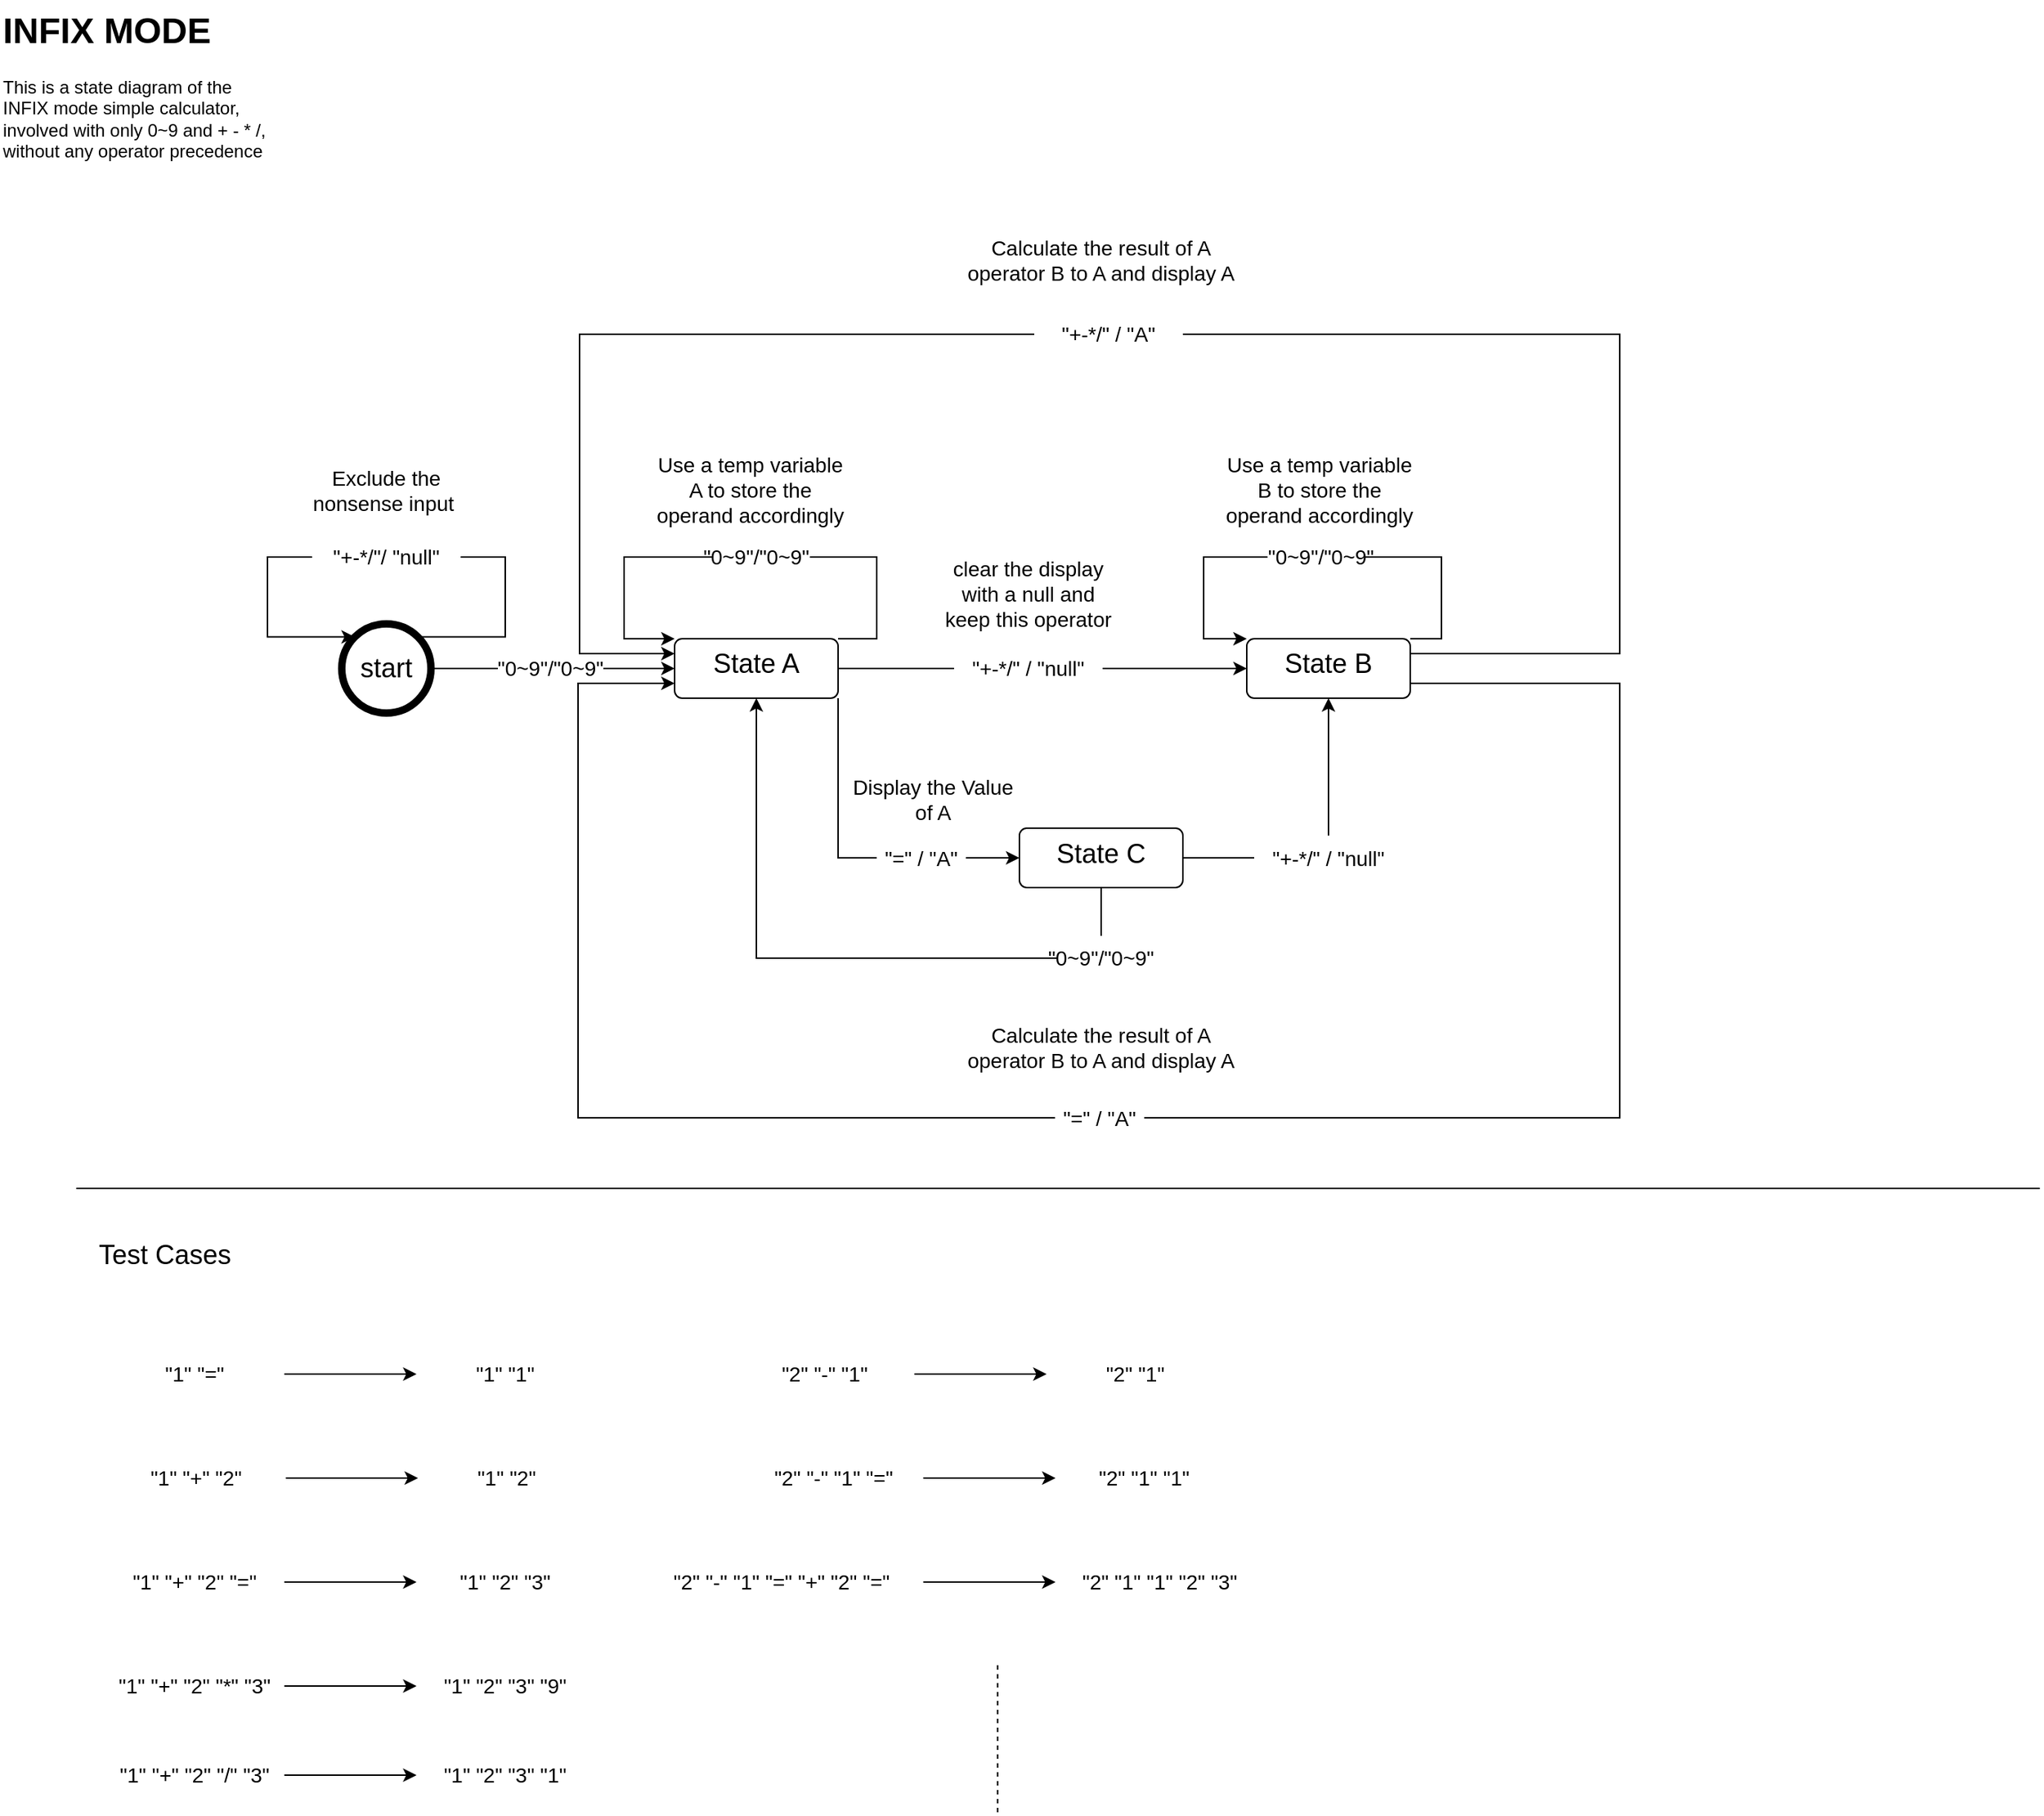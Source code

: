<mxfile version="24.5.3" type="device" pages="2">
  <diagram id="LWXNjTrRbb4N-RTWdLq1" name="INFIX">
    <mxGraphModel dx="1301" dy="771" grid="1" gridSize="10" guides="1" tooltips="1" connect="1" arrows="1" fold="1" page="1" pageScale="1" pageWidth="827" pageHeight="1169" math="0" shadow="0">
      <root>
        <mxCell id="0" />
        <mxCell id="1" parent="0" />
        <mxCell id="o6rgsAHQ6M-vYuz5BRVc-1" value="&lt;h1 style=&quot;margin-top: 0px;&quot;&gt;INFIX MODE&lt;/h1&gt;&lt;p&gt;This is a state diagram of the INFIX mode simple calculator, involved with only 0~9 and + - * /, without any operator precedence&lt;/p&gt;" style="text;html=1;whiteSpace=wrap;overflow=hidden;rounded=0;" vertex="1" parent="1">
          <mxGeometry x="30" y="30" width="180" height="120" as="geometry" />
        </mxCell>
        <mxCell id="o6rgsAHQ6M-vYuz5BRVc-2" value="&lt;font style=&quot;font-size: 18px;&quot;&gt;start&lt;/font&gt;" style="shape=ellipse;html=1;dashed=0;whiteSpace=wrap;aspect=fixed;strokeWidth=5;perimeter=ellipsePerimeter;" vertex="1" parent="1">
          <mxGeometry x="260" y="450" width="60" height="60" as="geometry" />
        </mxCell>
        <mxCell id="o6rgsAHQ6M-vYuz5BRVc-4" value="&lt;font style=&quot;font-size: 18px;&quot;&gt;State A&lt;/font&gt;" style="html=1;align=center;verticalAlign=top;rounded=1;absoluteArcSize=1;arcSize=10;dashed=0;whiteSpace=wrap;" vertex="1" parent="1">
          <mxGeometry x="484" y="460" width="110" height="40" as="geometry" />
        </mxCell>
        <mxCell id="o6rgsAHQ6M-vYuz5BRVc-8" value="&lt;font style=&quot;font-size: 14px;&quot;&gt;&quot;+-*/&quot;/ &quot;null&quot;&lt;/font&gt;" style="text;html=1;align=center;verticalAlign=middle;whiteSpace=wrap;rounded=0;" vertex="1" parent="1">
          <mxGeometry x="240" y="390" width="100" height="30" as="geometry" />
        </mxCell>
        <mxCell id="o6rgsAHQ6M-vYuz5BRVc-9" value="" style="endArrow=none;html=1;rounded=0;exitX=1;exitY=0;exitDx=0;exitDy=0;entryX=1;entryY=0.5;entryDx=0;entryDy=0;edgeStyle=elbowEdgeStyle;" edge="1" parent="1" source="o6rgsAHQ6M-vYuz5BRVc-2" target="o6rgsAHQ6M-vYuz5BRVc-8">
          <mxGeometry width="50" height="50" relative="1" as="geometry">
            <mxPoint x="340" y="550" as="sourcePoint" />
            <mxPoint x="390" y="500" as="targetPoint" />
            <Array as="points">
              <mxPoint x="370" y="430" />
            </Array>
          </mxGeometry>
        </mxCell>
        <mxCell id="o6rgsAHQ6M-vYuz5BRVc-11" value="" style="endArrow=classic;html=1;rounded=0;exitX=0;exitY=0.5;exitDx=0;exitDy=0;entryX=0;entryY=0;entryDx=0;entryDy=0;edgeStyle=elbowEdgeStyle;" edge="1" parent="1" source="o6rgsAHQ6M-vYuz5BRVc-8" target="o6rgsAHQ6M-vYuz5BRVc-2">
          <mxGeometry width="50" height="50" relative="1" as="geometry">
            <mxPoint x="330" y="570" as="sourcePoint" />
            <mxPoint x="380" y="520" as="targetPoint" />
            <Array as="points">
              <mxPoint x="210" y="440" />
            </Array>
          </mxGeometry>
        </mxCell>
        <mxCell id="o6rgsAHQ6M-vYuz5BRVc-12" value="" style="endArrow=classic;html=1;rounded=0;exitX=1;exitY=0.5;exitDx=0;exitDy=0;entryX=0;entryY=0.5;entryDx=0;entryDy=0;" edge="1" parent="1" source="o6rgsAHQ6M-vYuz5BRVc-2" target="o6rgsAHQ6M-vYuz5BRVc-4">
          <mxGeometry width="50" height="50" relative="1" as="geometry">
            <mxPoint x="400" y="530" as="sourcePoint" />
            <mxPoint x="450" y="480" as="targetPoint" />
          </mxGeometry>
        </mxCell>
        <mxCell id="o6rgsAHQ6M-vYuz5BRVc-13" value="&lt;font style=&quot;font-size: 14px;&quot;&gt;&quot;0~9&quot;/&quot;0~9&quot;&lt;/font&gt;" style="edgeLabel;html=1;align=center;verticalAlign=middle;resizable=0;points=[];" vertex="1" connectable="0" parent="o6rgsAHQ6M-vYuz5BRVc-12">
          <mxGeometry x="-0.229" y="1" relative="1" as="geometry">
            <mxPoint x="17" y="1" as="offset" />
          </mxGeometry>
        </mxCell>
        <mxCell id="o6rgsAHQ6M-vYuz5BRVc-15" value="&lt;font style=&quot;font-size: 14px;&quot;&gt;&quot;+-*/&quot; / &quot;A&quot;&lt;/font&gt;" style="text;html=1;align=center;verticalAlign=middle;whiteSpace=wrap;rounded=0;" vertex="1" parent="1">
          <mxGeometry x="726" y="240" width="100" height="30" as="geometry" />
        </mxCell>
        <mxCell id="o6rgsAHQ6M-vYuz5BRVc-20" style="edgeStyle=orthogonalEdgeStyle;rounded=0;orthogonalLoop=1;jettySize=auto;html=1;exitX=0.5;exitY=1;exitDx=0;exitDy=0;" edge="1" parent="1" source="o6rgsAHQ6M-vYuz5BRVc-15" target="o6rgsAHQ6M-vYuz5BRVc-15">
          <mxGeometry relative="1" as="geometry" />
        </mxCell>
        <mxCell id="o6rgsAHQ6M-vYuz5BRVc-24" value="" style="endArrow=none;html=1;rounded=0;exitX=1;exitY=0;exitDx=0;exitDy=0;entryX=1;entryY=0.5;entryDx=0;entryDy=0;edgeStyle=elbowEdgeStyle;" edge="1" parent="1" source="o6rgsAHQ6M-vYuz5BRVc-4" target="o6rgsAHQ6M-vYuz5BRVc-25">
          <mxGeometry width="50" height="50" relative="1" as="geometry">
            <mxPoint x="620" y="460" as="sourcePoint" />
            <mxPoint x="630" y="360" as="targetPoint" />
            <Array as="points">
              <mxPoint x="620" y="400" />
            </Array>
          </mxGeometry>
        </mxCell>
        <mxCell id="o6rgsAHQ6M-vYuz5BRVc-25" value="&lt;span style=&quot;font-size: 14px; text-wrap: nowrap; background-color: rgb(255, 255, 255);&quot;&gt;&quot;0~9&quot;/&quot;0~9&quot;&lt;/span&gt;" style="text;html=1;align=center;verticalAlign=middle;whiteSpace=wrap;rounded=0;" vertex="1" parent="1">
          <mxGeometry x="509" y="390" width="60" height="30" as="geometry" />
        </mxCell>
        <mxCell id="o6rgsAHQ6M-vYuz5BRVc-26" value="" style="endArrow=classic;html=1;rounded=0;exitX=0;exitY=0.5;exitDx=0;exitDy=0;entryX=0;entryY=0;entryDx=0;entryDy=0;edgeStyle=elbowEdgeStyle;" edge="1" parent="1" source="o6rgsAHQ6M-vYuz5BRVc-25" target="o6rgsAHQ6M-vYuz5BRVc-4">
          <mxGeometry width="50" height="50" relative="1" as="geometry">
            <mxPoint x="450" y="450" as="sourcePoint" />
            <mxPoint x="500" y="400" as="targetPoint" />
            <Array as="points">
              <mxPoint x="450" y="410" />
            </Array>
          </mxGeometry>
        </mxCell>
        <mxCell id="o6rgsAHQ6M-vYuz5BRVc-29" value="&lt;font style=&quot;font-size: 14px;&quot;&gt;Exclude the nonsense input&amp;nbsp;&lt;/font&gt;" style="text;html=1;align=center;verticalAlign=middle;whiteSpace=wrap;rounded=0;" vertex="1" parent="1">
          <mxGeometry x="225" y="340" width="130" height="40" as="geometry" />
        </mxCell>
        <mxCell id="o6rgsAHQ6M-vYuz5BRVc-30" value="&lt;font style=&quot;font-size: 14px;&quot;&gt;Use a temp variable A to store the operand accordingly&lt;/font&gt;" style="text;html=1;align=center;verticalAlign=middle;whiteSpace=wrap;rounded=0;" vertex="1" parent="1">
          <mxGeometry x="470" y="340" width="130" height="40" as="geometry" />
        </mxCell>
        <mxCell id="o6rgsAHQ6M-vYuz5BRVc-38" value="" style="endArrow=none;html=1;rounded=0;exitX=1;exitY=0.5;exitDx=0;exitDy=0;entryX=0;entryY=0.5;entryDx=0;entryDy=0;" edge="1" parent="1" source="o6rgsAHQ6M-vYuz5BRVc-4" target="o6rgsAHQ6M-vYuz5BRVc-72">
          <mxGeometry width="50" height="50" relative="1" as="geometry">
            <mxPoint x="640" y="490" as="sourcePoint" />
            <mxPoint x="682" y="480" as="targetPoint" />
          </mxGeometry>
        </mxCell>
        <mxCell id="o6rgsAHQ6M-vYuz5BRVc-39" value="" style="endArrow=classic;html=1;rounded=0;entryX=0;entryY=0.5;entryDx=0;entryDy=0;exitX=1;exitY=0.5;exitDx=0;exitDy=0;" edge="1" parent="1" source="o6rgsAHQ6M-vYuz5BRVc-72" target="o6rgsAHQ6M-vYuz5BRVc-71">
          <mxGeometry width="50" height="50" relative="1" as="geometry">
            <mxPoint x="810" y="480" as="sourcePoint" />
            <mxPoint x="890" y="480" as="targetPoint" />
          </mxGeometry>
        </mxCell>
        <mxCell id="o6rgsAHQ6M-vYuz5BRVc-75" style="edgeStyle=orthogonalEdgeStyle;rounded=0;orthogonalLoop=1;jettySize=auto;html=1;exitX=0;exitY=0.5;exitDx=0;exitDy=0;entryX=0;entryY=0;entryDx=0;entryDy=0;" edge="1" parent="1" source="o6rgsAHQ6M-vYuz5BRVc-73" target="o6rgsAHQ6M-vYuz5BRVc-71">
          <mxGeometry relative="1" as="geometry">
            <mxPoint x="470" y="420" as="targetPoint" />
            <Array as="points">
              <mxPoint x="840" y="405" />
              <mxPoint x="840" y="460" />
            </Array>
          </mxGeometry>
        </mxCell>
        <mxCell id="o6rgsAHQ6M-vYuz5BRVc-40" value="&lt;font style=&quot;font-size: 14px;&quot;&gt;clear the display with a null and keep this operator&lt;/font&gt;" style="text;html=1;align=center;verticalAlign=middle;whiteSpace=wrap;rounded=0;" vertex="1" parent="1">
          <mxGeometry x="664" y="410" width="116" height="40" as="geometry" />
        </mxCell>
        <mxCell id="o6rgsAHQ6M-vYuz5BRVc-41" value="" style="endArrow=none;html=1;rounded=0;" edge="1" parent="1">
          <mxGeometry width="50" height="50" relative="1" as="geometry">
            <mxPoint x="81.33" y="830" as="sourcePoint" />
            <mxPoint x="1402.663" y="830" as="targetPoint" />
          </mxGeometry>
        </mxCell>
        <mxCell id="o6rgsAHQ6M-vYuz5BRVc-42" value="&lt;font style=&quot;font-size: 18px;&quot;&gt;Test Cases&lt;/font&gt;" style="text;html=1;align=center;verticalAlign=middle;whiteSpace=wrap;rounded=0;" vertex="1" parent="1">
          <mxGeometry x="81.33" y="860" width="120" height="30" as="geometry" />
        </mxCell>
        <mxCell id="o6rgsAHQ6M-vYuz5BRVc-45" value="" style="edgeStyle=orthogonalEdgeStyle;rounded=0;orthogonalLoop=1;jettySize=auto;html=1;" edge="1" parent="1" source="o6rgsAHQ6M-vYuz5BRVc-43" target="o6rgsAHQ6M-vYuz5BRVc-44">
          <mxGeometry relative="1" as="geometry" />
        </mxCell>
        <mxCell id="o6rgsAHQ6M-vYuz5BRVc-43" value="&lt;font style=&quot;font-size: 14px;&quot;&gt;&quot;1&quot; &quot;=&quot;&lt;/font&gt;" style="text;html=1;align=center;verticalAlign=middle;whiteSpace=wrap;rounded=0;" vertex="1" parent="1">
          <mxGeometry x="101.33" y="940" width="120" height="30" as="geometry" />
        </mxCell>
        <mxCell id="o6rgsAHQ6M-vYuz5BRVc-44" value="&lt;span style=&quot;font-size: 14px;&quot;&gt;&quot;1&quot; &quot;1&quot;&lt;/span&gt;" style="text;html=1;align=center;verticalAlign=middle;whiteSpace=wrap;rounded=0;" vertex="1" parent="1">
          <mxGeometry x="310.33" y="940" width="120" height="30" as="geometry" />
        </mxCell>
        <mxCell id="o6rgsAHQ6M-vYuz5BRVc-46" value="" style="edgeStyle=orthogonalEdgeStyle;rounded=0;orthogonalLoop=1;jettySize=auto;html=1;" edge="1" parent="1" source="o6rgsAHQ6M-vYuz5BRVc-47" target="o6rgsAHQ6M-vYuz5BRVc-48">
          <mxGeometry relative="1" as="geometry" />
        </mxCell>
        <mxCell id="o6rgsAHQ6M-vYuz5BRVc-47" value="&lt;font style=&quot;font-size: 14px;&quot;&gt;&quot;1&quot; &quot;+&quot; &quot;2&quot;&lt;/font&gt;" style="text;html=1;align=center;verticalAlign=middle;whiteSpace=wrap;rounded=0;" vertex="1" parent="1">
          <mxGeometry x="102.33" y="1010" width="120" height="30" as="geometry" />
        </mxCell>
        <mxCell id="o6rgsAHQ6M-vYuz5BRVc-48" value="&lt;span style=&quot;font-size: 14px;&quot;&gt;&quot;1&quot; &quot;2&quot;&lt;/span&gt;" style="text;html=1;align=center;verticalAlign=middle;whiteSpace=wrap;rounded=0;" vertex="1" parent="1">
          <mxGeometry x="311.33" y="1010" width="120" height="30" as="geometry" />
        </mxCell>
        <mxCell id="o6rgsAHQ6M-vYuz5BRVc-49" value="" style="edgeStyle=orthogonalEdgeStyle;rounded=0;orthogonalLoop=1;jettySize=auto;html=1;" edge="1" parent="1" source="o6rgsAHQ6M-vYuz5BRVc-50" target="o6rgsAHQ6M-vYuz5BRVc-51">
          <mxGeometry relative="1" as="geometry" />
        </mxCell>
        <mxCell id="o6rgsAHQ6M-vYuz5BRVc-50" value="&lt;font style=&quot;font-size: 14px;&quot;&gt;&quot;1&quot; &quot;+&quot; &quot;2&quot; &quot;=&quot;&lt;/font&gt;" style="text;html=1;align=center;verticalAlign=middle;whiteSpace=wrap;rounded=0;" vertex="1" parent="1">
          <mxGeometry x="101.33" y="1080" width="120" height="30" as="geometry" />
        </mxCell>
        <mxCell id="o6rgsAHQ6M-vYuz5BRVc-51" value="&lt;span style=&quot;font-size: 14px;&quot;&gt;&quot;1&quot; &quot;2&quot; &quot;3&quot;&lt;/span&gt;" style="text;html=1;align=center;verticalAlign=middle;whiteSpace=wrap;rounded=0;" vertex="1" parent="1">
          <mxGeometry x="310.33" y="1080" width="120" height="30" as="geometry" />
        </mxCell>
        <mxCell id="o6rgsAHQ6M-vYuz5BRVc-52" value="" style="edgeStyle=orthogonalEdgeStyle;rounded=0;orthogonalLoop=1;jettySize=auto;html=1;" edge="1" parent="1" source="o6rgsAHQ6M-vYuz5BRVc-53" target="o6rgsAHQ6M-vYuz5BRVc-54">
          <mxGeometry relative="1" as="geometry" />
        </mxCell>
        <mxCell id="o6rgsAHQ6M-vYuz5BRVc-53" value="&lt;font style=&quot;font-size: 14px;&quot;&gt;&quot;1&quot; &quot;+&quot; &quot;2&quot; &quot;*&quot; &quot;3&quot;&lt;/font&gt;" style="text;html=1;align=center;verticalAlign=middle;whiteSpace=wrap;rounded=0;" vertex="1" parent="1">
          <mxGeometry x="101.33" y="1150" width="120" height="30" as="geometry" />
        </mxCell>
        <mxCell id="o6rgsAHQ6M-vYuz5BRVc-54" value="&lt;span style=&quot;font-size: 14px;&quot;&gt;&quot;1&quot; &quot;2&quot; &quot;3&quot; &quot;9&quot;&lt;/span&gt;" style="text;html=1;align=center;verticalAlign=middle;whiteSpace=wrap;rounded=0;" vertex="1" parent="1">
          <mxGeometry x="310.33" y="1150" width="120" height="30" as="geometry" />
        </mxCell>
        <mxCell id="o6rgsAHQ6M-vYuz5BRVc-55" value="" style="edgeStyle=orthogonalEdgeStyle;rounded=0;orthogonalLoop=1;jettySize=auto;html=1;" edge="1" parent="1" source="o6rgsAHQ6M-vYuz5BRVc-56" target="o6rgsAHQ6M-vYuz5BRVc-57">
          <mxGeometry relative="1" as="geometry" />
        </mxCell>
        <mxCell id="o6rgsAHQ6M-vYuz5BRVc-56" value="&lt;font style=&quot;font-size: 14px;&quot;&gt;&quot;1&quot; &quot;+&quot; &quot;2&quot; &quot;/&quot; &quot;3&quot;&lt;/font&gt;" style="text;html=1;align=center;verticalAlign=middle;whiteSpace=wrap;rounded=0;" vertex="1" parent="1">
          <mxGeometry x="101.33" y="1210" width="120" height="30" as="geometry" />
        </mxCell>
        <mxCell id="o6rgsAHQ6M-vYuz5BRVc-57" value="&lt;span style=&quot;font-size: 14px;&quot;&gt;&quot;1&quot; &quot;2&quot; &quot;3&quot; &quot;1&quot;&lt;/span&gt;" style="text;html=1;align=center;verticalAlign=middle;whiteSpace=wrap;rounded=0;" vertex="1" parent="1">
          <mxGeometry x="310.33" y="1210" width="120" height="30" as="geometry" />
        </mxCell>
        <mxCell id="o6rgsAHQ6M-vYuz5BRVc-58" value="" style="edgeStyle=orthogonalEdgeStyle;rounded=0;orthogonalLoop=1;jettySize=auto;html=1;" edge="1" parent="1" source="o6rgsAHQ6M-vYuz5BRVc-59" target="o6rgsAHQ6M-vYuz5BRVc-60">
          <mxGeometry relative="1" as="geometry" />
        </mxCell>
        <mxCell id="o6rgsAHQ6M-vYuz5BRVc-59" value="&lt;font style=&quot;font-size: 14px;&quot;&gt;&quot;2&quot; &quot;-&quot; &quot;1&quot;&lt;/font&gt;" style="text;html=1;align=center;verticalAlign=middle;whiteSpace=wrap;rounded=0;" vertex="1" parent="1">
          <mxGeometry x="525.33" y="940" width="120" height="30" as="geometry" />
        </mxCell>
        <mxCell id="o6rgsAHQ6M-vYuz5BRVc-60" value="&lt;span style=&quot;font-size: 14px;&quot;&gt;&quot;2&quot; &quot;1&quot;&lt;/span&gt;" style="text;html=1;align=center;verticalAlign=middle;whiteSpace=wrap;rounded=0;" vertex="1" parent="1">
          <mxGeometry x="734.33" y="940" width="120" height="30" as="geometry" />
        </mxCell>
        <mxCell id="o6rgsAHQ6M-vYuz5BRVc-61" value="" style="edgeStyle=orthogonalEdgeStyle;rounded=0;orthogonalLoop=1;jettySize=auto;html=1;" edge="1" parent="1" source="o6rgsAHQ6M-vYuz5BRVc-62" target="o6rgsAHQ6M-vYuz5BRVc-63">
          <mxGeometry relative="1" as="geometry" />
        </mxCell>
        <mxCell id="o6rgsAHQ6M-vYuz5BRVc-62" value="&lt;font style=&quot;font-size: 14px;&quot;&gt;&quot;2&quot; &quot;-&quot; &quot;1&quot; &quot;=&quot;&lt;/font&gt;" style="text;html=1;align=center;verticalAlign=middle;whiteSpace=wrap;rounded=0;" vertex="1" parent="1">
          <mxGeometry x="531.33" y="1010" width="120" height="30" as="geometry" />
        </mxCell>
        <mxCell id="o6rgsAHQ6M-vYuz5BRVc-63" value="&lt;span style=&quot;font-size: 14px;&quot;&gt;&quot;2&quot; &quot;1&quot; &quot;1&quot;&lt;/span&gt;" style="text;html=1;align=center;verticalAlign=middle;whiteSpace=wrap;rounded=0;" vertex="1" parent="1">
          <mxGeometry x="740.33" y="1010" width="120" height="30" as="geometry" />
        </mxCell>
        <mxCell id="o6rgsAHQ6M-vYuz5BRVc-64" value="" style="edgeStyle=orthogonalEdgeStyle;rounded=0;orthogonalLoop=1;jettySize=auto;html=1;" edge="1" parent="1" source="o6rgsAHQ6M-vYuz5BRVc-65" target="o6rgsAHQ6M-vYuz5BRVc-66">
          <mxGeometry relative="1" as="geometry" />
        </mxCell>
        <mxCell id="o6rgsAHQ6M-vYuz5BRVc-65" value="&lt;font style=&quot;font-size: 14px;&quot;&gt;&quot;2&quot; &quot;-&quot; &quot;1&quot; &quot;=&quot; &quot;+&quot; &quot;2&quot; &quot;=&quot;&lt;/font&gt;" style="text;html=1;align=center;verticalAlign=middle;whiteSpace=wrap;rounded=0;" vertex="1" parent="1">
          <mxGeometry x="461.33" y="1080" width="190" height="30" as="geometry" />
        </mxCell>
        <mxCell id="o6rgsAHQ6M-vYuz5BRVc-66" value="&lt;span style=&quot;font-size: 14px;&quot;&gt;&quot;2&quot; &quot;1&quot; &quot;1&quot; &quot;2&quot; &quot;3&quot;&lt;/span&gt;" style="text;html=1;align=center;verticalAlign=middle;whiteSpace=wrap;rounded=0;" vertex="1" parent="1">
          <mxGeometry x="740.33" y="1080" width="141" height="30" as="geometry" />
        </mxCell>
        <mxCell id="o6rgsAHQ6M-vYuz5BRVc-67" value="" style="endArrow=none;dashed=1;html=1;rounded=0;" edge="1" parent="1">
          <mxGeometry width="50" height="50" relative="1" as="geometry">
            <mxPoint x="701.33" y="1250" as="sourcePoint" />
            <mxPoint x="701.33" y="1150" as="targetPoint" />
          </mxGeometry>
        </mxCell>
        <mxCell id="o6rgsAHQ6M-vYuz5BRVc-71" value="&lt;font style=&quot;font-size: 18px;&quot;&gt;State B&lt;/font&gt;" style="html=1;align=center;verticalAlign=top;rounded=1;absoluteArcSize=1;arcSize=10;dashed=0;whiteSpace=wrap;" vertex="1" parent="1">
          <mxGeometry x="869" y="460" width="110" height="40" as="geometry" />
        </mxCell>
        <mxCell id="o6rgsAHQ6M-vYuz5BRVc-72" value="&lt;font style=&quot;font-size: 14px;&quot;&gt;&quot;+-*/&quot; / &quot;null&quot;&lt;/font&gt;" style="text;html=1;align=center;verticalAlign=middle;whiteSpace=wrap;rounded=0;" vertex="1" parent="1">
          <mxGeometry x="672" y="465" width="100" height="30" as="geometry" />
        </mxCell>
        <mxCell id="o6rgsAHQ6M-vYuz5BRVc-73" value="&lt;span style=&quot;font-size: 14px; text-wrap: nowrap; background-color: rgb(255, 255, 255);&quot;&gt;&quot;0~9&quot;/&quot;0~9&quot;&lt;/span&gt;" style="text;html=1;align=center;verticalAlign=middle;whiteSpace=wrap;rounded=0;" vertex="1" parent="1">
          <mxGeometry x="889" y="390" width="60" height="30" as="geometry" />
        </mxCell>
        <mxCell id="o6rgsAHQ6M-vYuz5BRVc-74" value="" style="endArrow=none;html=1;rounded=0;exitX=1;exitY=0;exitDx=0;exitDy=0;entryX=1;entryY=0.5;entryDx=0;entryDy=0;edgeStyle=elbowEdgeStyle;" edge="1" parent="1" source="o6rgsAHQ6M-vYuz5BRVc-71" target="o6rgsAHQ6M-vYuz5BRVc-73">
          <mxGeometry width="50" height="50" relative="1" as="geometry">
            <mxPoint x="604" y="470" as="sourcePoint" />
            <mxPoint x="579" y="415" as="targetPoint" />
            <Array as="points">
              <mxPoint x="1000" y="440" />
            </Array>
          </mxGeometry>
        </mxCell>
        <mxCell id="o6rgsAHQ6M-vYuz5BRVc-76" value="&lt;font style=&quot;font-size: 14px;&quot;&gt;Use a temp variable B to store the operand accordingly&lt;/font&gt;" style="text;html=1;align=center;verticalAlign=middle;whiteSpace=wrap;rounded=0;" vertex="1" parent="1">
          <mxGeometry x="853" y="340" width="130" height="40" as="geometry" />
        </mxCell>
        <mxCell id="o6rgsAHQ6M-vYuz5BRVc-77" value="" style="endArrow=none;html=1;rounded=0;exitX=1;exitY=0.25;exitDx=0;exitDy=0;entryX=1;entryY=0.5;entryDx=0;entryDy=0;edgeStyle=elbowEdgeStyle;" edge="1" parent="1" source="o6rgsAHQ6M-vYuz5BRVc-71" target="o6rgsAHQ6M-vYuz5BRVc-15">
          <mxGeometry width="50" height="50" relative="1" as="geometry">
            <mxPoint x="1007" y="520" as="sourcePoint" />
            <mxPoint x="1085" y="520" as="targetPoint" />
            <Array as="points">
              <mxPoint x="1120" y="400" />
            </Array>
          </mxGeometry>
        </mxCell>
        <mxCell id="o6rgsAHQ6M-vYuz5BRVc-78" value="" style="endArrow=classic;html=1;rounded=0;exitX=0;exitY=0.5;exitDx=0;exitDy=0;edgeStyle=elbowEdgeStyle;entryX=0;entryY=0.25;entryDx=0;entryDy=0;" edge="1" parent="1" source="o6rgsAHQ6M-vYuz5BRVc-15" target="o6rgsAHQ6M-vYuz5BRVc-4">
          <mxGeometry width="50" height="50" relative="1" as="geometry">
            <mxPoint x="1150" y="490" as="sourcePoint" />
            <mxPoint x="1260" y="320" as="targetPoint" />
            <Array as="points">
              <mxPoint x="420" y="330" />
            </Array>
          </mxGeometry>
        </mxCell>
        <mxCell id="o6rgsAHQ6M-vYuz5BRVc-80" value="&lt;font style=&quot;font-size: 14px;&quot;&gt;Calculate the result of A operator B to A and display A&lt;/font&gt;" style="text;html=1;align=center;verticalAlign=middle;whiteSpace=wrap;rounded=0;" vertex="1" parent="1">
          <mxGeometry x="674" y="180" width="194" height="50" as="geometry" />
        </mxCell>
        <mxCell id="o6rgsAHQ6M-vYuz5BRVc-81" value="&lt;font style=&quot;font-size: 18px;&quot;&gt;State C&lt;/font&gt;" style="html=1;align=center;verticalAlign=top;rounded=1;absoluteArcSize=1;arcSize=10;dashed=0;whiteSpace=wrap;" vertex="1" parent="1">
          <mxGeometry x="716" y="587.5" width="110" height="40" as="geometry" />
        </mxCell>
        <mxCell id="o6rgsAHQ6M-vYuz5BRVc-82" value="&lt;font style=&quot;font-size: 14px;&quot;&gt;&quot;=&quot; / &quot;A&quot;&lt;/font&gt;" style="text;html=1;align=center;verticalAlign=middle;whiteSpace=wrap;rounded=0;" vertex="1" parent="1">
          <mxGeometry x="620" y="595" width="60" height="25" as="geometry" />
        </mxCell>
        <mxCell id="o6rgsAHQ6M-vYuz5BRVc-83" value="" style="endArrow=none;html=1;rounded=0;entryX=1;entryY=1;entryDx=0;entryDy=0;exitX=0;exitY=0.5;exitDx=0;exitDy=0;edgeStyle=elbowEdgeStyle;" edge="1" parent="1" source="o6rgsAHQ6M-vYuz5BRVc-82" target="o6rgsAHQ6M-vYuz5BRVc-4">
          <mxGeometry width="50" height="50" relative="1" as="geometry">
            <mxPoint x="630" y="620" as="sourcePoint" />
            <mxPoint x="680" y="570" as="targetPoint" />
            <Array as="points">
              <mxPoint x="594" y="560" />
            </Array>
          </mxGeometry>
        </mxCell>
        <mxCell id="o6rgsAHQ6M-vYuz5BRVc-84" value="" style="endArrow=classic;html=1;rounded=0;exitX=1;exitY=0.5;exitDx=0;exitDy=0;entryX=0;entryY=0.5;entryDx=0;entryDy=0;" edge="1" parent="1" source="o6rgsAHQ6M-vYuz5BRVc-82" target="o6rgsAHQ6M-vYuz5BRVc-81">
          <mxGeometry width="50" height="50" relative="1" as="geometry">
            <mxPoint x="810" y="660" as="sourcePoint" />
            <mxPoint x="860" y="610" as="targetPoint" />
          </mxGeometry>
        </mxCell>
        <mxCell id="o6rgsAHQ6M-vYuz5BRVc-85" value="&lt;font style=&quot;font-size: 14px;&quot;&gt;Display the Value of A&lt;/font&gt;" style="text;html=1;align=center;verticalAlign=middle;whiteSpace=wrap;rounded=0;" vertex="1" parent="1">
          <mxGeometry x="600" y="547.5" width="116" height="40" as="geometry" />
        </mxCell>
        <mxCell id="o6rgsAHQ6M-vYuz5BRVc-87" value="&lt;font style=&quot;font-size: 14px;&quot;&gt;&quot;+-*/&quot; / &quot;null&quot;&lt;/font&gt;" style="text;html=1;align=center;verticalAlign=middle;whiteSpace=wrap;rounded=0;" vertex="1" parent="1">
          <mxGeometry x="874" y="592.5" width="100" height="30" as="geometry" />
        </mxCell>
        <mxCell id="o6rgsAHQ6M-vYuz5BRVc-88" value="" style="endArrow=none;html=1;rounded=0;exitX=1;exitY=0.5;exitDx=0;exitDy=0;entryX=0;entryY=0.5;entryDx=0;entryDy=0;" edge="1" parent="1" source="o6rgsAHQ6M-vYuz5BRVc-81" target="o6rgsAHQ6M-vYuz5BRVc-87">
          <mxGeometry width="50" height="50" relative="1" as="geometry">
            <mxPoint x="895" y="580" as="sourcePoint" />
            <mxPoint x="973" y="580" as="targetPoint" />
          </mxGeometry>
        </mxCell>
        <mxCell id="o6rgsAHQ6M-vYuz5BRVc-89" value="" style="endArrow=classic;html=1;rounded=0;exitX=0.5;exitY=0;exitDx=0;exitDy=0;entryX=0.5;entryY=1;entryDx=0;entryDy=0;" edge="1" parent="1" source="o6rgsAHQ6M-vYuz5BRVc-87" target="o6rgsAHQ6M-vYuz5BRVc-71">
          <mxGeometry width="50" height="50" relative="1" as="geometry">
            <mxPoint x="690" y="618" as="sourcePoint" />
            <mxPoint x="726" y="618" as="targetPoint" />
          </mxGeometry>
        </mxCell>
        <mxCell id="o6rgsAHQ6M-vYuz5BRVc-90" value="" style="endArrow=none;html=1;rounded=0;entryX=0.5;entryY=1;entryDx=0;entryDy=0;exitX=0.5;exitY=0;exitDx=0;exitDy=0;" edge="1" parent="1" source="o6rgsAHQ6M-vYuz5BRVc-91" target="o6rgsAHQ6M-vYuz5BRVc-81">
          <mxGeometry width="50" height="50" relative="1" as="geometry">
            <mxPoint x="770" y="650" as="sourcePoint" />
            <mxPoint x="870" y="640" as="targetPoint" />
          </mxGeometry>
        </mxCell>
        <mxCell id="o6rgsAHQ6M-vYuz5BRVc-91" value="&lt;span style=&quot;font-size: 14px; text-wrap: nowrap; background-color: rgb(255, 255, 255);&quot;&gt;&quot;0~9&quot;/&quot;0~9&quot;&lt;/span&gt;" style="text;html=1;align=center;verticalAlign=middle;whiteSpace=wrap;rounded=0;" vertex="1" parent="1">
          <mxGeometry x="741" y="660" width="60" height="30" as="geometry" />
        </mxCell>
        <mxCell id="o6rgsAHQ6M-vYuz5BRVc-92" value="" style="endArrow=classic;html=1;rounded=0;exitX=0;exitY=0.5;exitDx=0;exitDy=0;entryX=0.5;entryY=1;entryDx=0;entryDy=0;edgeStyle=elbowEdgeStyle;" edge="1" parent="1" source="o6rgsAHQ6M-vYuz5BRVc-91" target="o6rgsAHQ6M-vYuz5BRVc-4">
          <mxGeometry width="50" height="50" relative="1" as="geometry">
            <mxPoint x="534.67" y="633" as="sourcePoint" />
            <mxPoint x="534.67" y="540" as="targetPoint" />
            <Array as="points">
              <mxPoint x="539" y="600" />
            </Array>
          </mxGeometry>
        </mxCell>
        <mxCell id="o6rgsAHQ6M-vYuz5BRVc-94" value="&lt;font style=&quot;font-size: 14px;&quot;&gt;&quot;=&quot; / &quot;A&quot;&lt;/font&gt;" style="text;html=1;align=center;verticalAlign=middle;whiteSpace=wrap;rounded=0;" vertex="1" parent="1">
          <mxGeometry x="740" y="770" width="60" height="25" as="geometry" />
        </mxCell>
        <mxCell id="o6rgsAHQ6M-vYuz5BRVc-95" value="" style="endArrow=none;html=1;rounded=0;exitX=1;exitY=0.75;exitDx=0;exitDy=0;entryX=1;entryY=0.5;entryDx=0;entryDy=0;edgeStyle=elbowEdgeStyle;" edge="1" parent="1" source="o6rgsAHQ6M-vYuz5BRVc-71" target="o6rgsAHQ6M-vYuz5BRVc-94">
          <mxGeometry width="50" height="50" relative="1" as="geometry">
            <mxPoint x="989" y="480" as="sourcePoint" />
            <mxPoint x="836" y="265" as="targetPoint" />
            <Array as="points">
              <mxPoint x="1120" y="640" />
            </Array>
          </mxGeometry>
        </mxCell>
        <mxCell id="o6rgsAHQ6M-vYuz5BRVc-96" value="" style="endArrow=classic;html=1;rounded=0;exitX=0;exitY=0.5;exitDx=0;exitDy=0;edgeStyle=elbowEdgeStyle;entryX=0;entryY=0.75;entryDx=0;entryDy=0;" edge="1" parent="1" source="o6rgsAHQ6M-vYuz5BRVc-94" target="o6rgsAHQ6M-vYuz5BRVc-4">
          <mxGeometry width="50" height="50" relative="1" as="geometry">
            <mxPoint x="736" y="265" as="sourcePoint" />
            <mxPoint x="494" y="480" as="targetPoint" />
            <Array as="points">
              <mxPoint x="419" y="620" />
            </Array>
          </mxGeometry>
        </mxCell>
        <mxCell id="o6rgsAHQ6M-vYuz5BRVc-97" value="&lt;font style=&quot;font-size: 14px;&quot;&gt;Calculate the result of A operator B to A and display A&lt;/font&gt;" style="text;html=1;align=center;verticalAlign=middle;whiteSpace=wrap;rounded=0;" vertex="1" parent="1">
          <mxGeometry x="671" y="720" width="200" height="30" as="geometry" />
        </mxCell>
      </root>
    </mxGraphModel>
  </diagram>
  <diagram id="-tES1e2ECsX5YK9aYD3R" name="RPN">
    <mxGraphModel dx="1301" dy="771" grid="1" gridSize="10" guides="1" tooltips="1" connect="1" arrows="1" fold="1" page="1" pageScale="1" pageWidth="827" pageHeight="1169" math="0" shadow="0">
      <root>
        <mxCell id="0" />
        <mxCell id="1" parent="0" />
        <mxCell id="TvBCECZaLFWDqVe5pmn4-1" value="&lt;h1 style=&quot;margin-top: 0px;&quot;&gt;RPN MODE&lt;/h1&gt;&lt;p&gt;This is a state diagram of the RPN mode simple calculator, involved with only 0~9 and + - * /, without any operator precedence&lt;/p&gt;" style="text;html=1;whiteSpace=wrap;overflow=hidden;rounded=0;" vertex="1" parent="1">
          <mxGeometry x="35" y="40" width="180" height="120" as="geometry" />
        </mxCell>
        <mxCell id="r0xQRY12Z9NkDDewuOMA-1" value="" style="endArrow=none;html=1;rounded=0;" edge="1" parent="1">
          <mxGeometry width="50" height="50" relative="1" as="geometry">
            <mxPoint x="20" y="600" as="sourcePoint" />
            <mxPoint x="960" y="600" as="targetPoint" />
          </mxGeometry>
        </mxCell>
        <mxCell id="r0xQRY12Z9NkDDewuOMA-2" value="&lt;font style=&quot;font-size: 18px;&quot;&gt;Test Cases&lt;/font&gt;" style="text;html=1;align=center;verticalAlign=middle;whiteSpace=wrap;rounded=0;" vertex="1" parent="1">
          <mxGeometry x="20" y="630" width="120" height="30" as="geometry" />
        </mxCell>
        <mxCell id="r0xQRY12Z9NkDDewuOMA-3" value="" style="edgeStyle=orthogonalEdgeStyle;rounded=0;orthogonalLoop=1;jettySize=auto;html=1;" edge="1" parent="1" source="r0xQRY12Z9NkDDewuOMA-4" target="r0xQRY12Z9NkDDewuOMA-5">
          <mxGeometry relative="1" as="geometry" />
        </mxCell>
        <mxCell id="r0xQRY12Z9NkDDewuOMA-4" value="&lt;font style=&quot;font-size: 14px;&quot;&gt;&quot;1&quot; &quot;enter&quot;&lt;/font&gt;" style="text;html=1;align=center;verticalAlign=middle;whiteSpace=wrap;rounded=0;" vertex="1" parent="1">
          <mxGeometry x="130" y="710" width="120" height="30" as="geometry" />
        </mxCell>
        <mxCell id="r0xQRY12Z9NkDDewuOMA-5" value="&lt;span style=&quot;font-size: 14px;&quot;&gt;&quot;1&quot; &quot;1&quot;&lt;/span&gt;" style="text;html=1;align=center;verticalAlign=middle;whiteSpace=wrap;rounded=0;" vertex="1" parent="1">
          <mxGeometry x="339" y="710" width="120" height="30" as="geometry" />
        </mxCell>
        <mxCell id="r0xQRY12Z9NkDDewuOMA-6" value="" style="edgeStyle=orthogonalEdgeStyle;rounded=0;orthogonalLoop=1;jettySize=auto;html=1;" edge="1" parent="1" source="r0xQRY12Z9NkDDewuOMA-7" target="r0xQRY12Z9NkDDewuOMA-8">
          <mxGeometry relative="1" as="geometry" />
        </mxCell>
        <mxCell id="r0xQRY12Z9NkDDewuOMA-7" value="&lt;font style=&quot;font-size: 14px;&quot;&gt;&quot;1&quot; &quot;enter&quot; &quot;2&quot;&lt;/font&gt;" style="text;html=1;align=center;verticalAlign=middle;whiteSpace=wrap;rounded=0;" vertex="1" parent="1">
          <mxGeometry x="131" y="780" width="120" height="30" as="geometry" />
        </mxCell>
        <mxCell id="r0xQRY12Z9NkDDewuOMA-8" value="&lt;span style=&quot;font-size: 14px;&quot;&gt;&quot;1&quot; &quot;2&quot;&lt;/span&gt;" style="text;html=1;align=center;verticalAlign=middle;whiteSpace=wrap;rounded=0;" vertex="1" parent="1">
          <mxGeometry x="340" y="780" width="120" height="30" as="geometry" />
        </mxCell>
        <mxCell id="r0xQRY12Z9NkDDewuOMA-9" value="" style="edgeStyle=orthogonalEdgeStyle;rounded=0;orthogonalLoop=1;jettySize=auto;html=1;" edge="1" parent="1" source="r0xQRY12Z9NkDDewuOMA-10" target="r0xQRY12Z9NkDDewuOMA-11">
          <mxGeometry relative="1" as="geometry" />
        </mxCell>
        <mxCell id="r0xQRY12Z9NkDDewuOMA-10" value="&lt;span style=&quot;font-size: 14px;&quot;&gt;&quot;1&quot; &quot;enter&quot; &quot;2&quot; &quot;+&quot;&lt;/span&gt;" style="text;html=1;align=center;verticalAlign=middle;whiteSpace=wrap;rounded=0;" vertex="1" parent="1">
          <mxGeometry x="130" y="850" width="120" height="30" as="geometry" />
        </mxCell>
        <mxCell id="r0xQRY12Z9NkDDewuOMA-11" value="&lt;span style=&quot;font-size: 14px;&quot;&gt;&quot;1&quot; &quot;2&quot; &quot;3&quot;&lt;/span&gt;" style="text;html=1;align=center;verticalAlign=middle;whiteSpace=wrap;rounded=0;" vertex="1" parent="1">
          <mxGeometry x="339" y="850" width="120" height="30" as="geometry" />
        </mxCell>
        <mxCell id="r0xQRY12Z9NkDDewuOMA-12" value="" style="edgeStyle=orthogonalEdgeStyle;rounded=0;orthogonalLoop=1;jettySize=auto;html=1;" edge="1" parent="1" source="r0xQRY12Z9NkDDewuOMA-13" target="r0xQRY12Z9NkDDewuOMA-14">
          <mxGeometry relative="1" as="geometry" />
        </mxCell>
        <mxCell id="r0xQRY12Z9NkDDewuOMA-13" value="&lt;font style=&quot;font-size: 14px;&quot;&gt;&quot;1&quot; &quot;enter&quot; &quot;2&quot; &quot;+&quot; &quot;3&quot; &quot;*&quot;&lt;/font&gt;" style="text;html=1;align=center;verticalAlign=middle;whiteSpace=wrap;rounded=0;" vertex="1" parent="1">
          <mxGeometry x="88.67" y="920" width="161.33" height="30" as="geometry" />
        </mxCell>
        <mxCell id="r0xQRY12Z9NkDDewuOMA-14" value="&lt;span style=&quot;font-size: 14px;&quot;&gt;&quot;1&quot; &quot;2&quot; &quot;3&quot; &quot;9&quot;&lt;/span&gt;" style="text;html=1;align=center;verticalAlign=middle;whiteSpace=wrap;rounded=0;" vertex="1" parent="1">
          <mxGeometry x="339" y="920" width="120" height="30" as="geometry" />
        </mxCell>
        <mxCell id="r0xQRY12Z9NkDDewuOMA-15" value="" style="edgeStyle=orthogonalEdgeStyle;rounded=0;orthogonalLoop=1;jettySize=auto;html=1;" edge="1" parent="1" source="r0xQRY12Z9NkDDewuOMA-16" target="r0xQRY12Z9NkDDewuOMA-17">
          <mxGeometry relative="1" as="geometry" />
        </mxCell>
        <mxCell id="r0xQRY12Z9NkDDewuOMA-16" value="&lt;font style=&quot;font-size: 14px;&quot;&gt;&quot;1&quot; &quot;enter&quot; &quot;2&quot; &quot;+&quot; &quot;3&quot; &quot;/&quot;&lt;/font&gt;" style="text;html=1;align=center;verticalAlign=middle;whiteSpace=wrap;rounded=0;" vertex="1" parent="1">
          <mxGeometry x="78.67" y="980" width="171.33" height="30" as="geometry" />
        </mxCell>
        <mxCell id="r0xQRY12Z9NkDDewuOMA-17" value="&lt;span style=&quot;font-size: 14px;&quot;&gt;&quot;1&quot; &quot;2&quot; &quot;3&quot; &quot;1&quot;&lt;/span&gt;" style="text;html=1;align=center;verticalAlign=middle;whiteSpace=wrap;rounded=0;" vertex="1" parent="1">
          <mxGeometry x="339" y="980" width="120" height="30" as="geometry" />
        </mxCell>
        <mxCell id="r0xQRY12Z9NkDDewuOMA-18" value="" style="edgeStyle=orthogonalEdgeStyle;rounded=0;orthogonalLoop=1;jettySize=auto;html=1;" edge="1" parent="1" source="r0xQRY12Z9NkDDewuOMA-19" target="r0xQRY12Z9NkDDewuOMA-20">
          <mxGeometry relative="1" as="geometry" />
        </mxCell>
        <mxCell id="r0xQRY12Z9NkDDewuOMA-19" value="&lt;font style=&quot;font-size: 14px;&quot;&gt;&quot;2&quot; &quot;enter&quot; &quot;1&quot;&lt;/font&gt;" style="text;html=1;align=center;verticalAlign=middle;whiteSpace=wrap;rounded=0;" vertex="1" parent="1">
          <mxGeometry x="604" y="710" width="120" height="30" as="geometry" />
        </mxCell>
        <mxCell id="r0xQRY12Z9NkDDewuOMA-20" value="&lt;span style=&quot;font-size: 14px;&quot;&gt;&quot;2&quot; &quot;1&quot;&lt;/span&gt;" style="text;html=1;align=center;verticalAlign=middle;whiteSpace=wrap;rounded=0;" vertex="1" parent="1">
          <mxGeometry x="813" y="710" width="120" height="30" as="geometry" />
        </mxCell>
        <mxCell id="r0xQRY12Z9NkDDewuOMA-21" value="" style="edgeStyle=orthogonalEdgeStyle;rounded=0;orthogonalLoop=1;jettySize=auto;html=1;" edge="1" parent="1" source="r0xQRY12Z9NkDDewuOMA-22" target="r0xQRY12Z9NkDDewuOMA-23">
          <mxGeometry relative="1" as="geometry" />
        </mxCell>
        <mxCell id="r0xQRY12Z9NkDDewuOMA-22" value="&lt;span style=&quot;font-size: 14px;&quot;&gt;&quot;2&quot; &quot;enter&quot; &quot;1&quot; &quot;-&quot;&lt;/span&gt;" style="text;html=1;align=center;verticalAlign=middle;whiteSpace=wrap;rounded=0;" vertex="1" parent="1">
          <mxGeometry x="610" y="780" width="120" height="30" as="geometry" />
        </mxCell>
        <mxCell id="r0xQRY12Z9NkDDewuOMA-23" value="&lt;span style=&quot;font-size: 14px;&quot;&gt;&quot;2&quot; &quot;1&quot; &quot;1&quot;&lt;/span&gt;" style="text;html=1;align=center;verticalAlign=middle;whiteSpace=wrap;rounded=0;" vertex="1" parent="1">
          <mxGeometry x="819" y="780" width="120" height="30" as="geometry" />
        </mxCell>
        <mxCell id="r0xQRY12Z9NkDDewuOMA-24" value="" style="edgeStyle=orthogonalEdgeStyle;rounded=0;orthogonalLoop=1;jettySize=auto;html=1;" edge="1" parent="1" source="r0xQRY12Z9NkDDewuOMA-25" target="r0xQRY12Z9NkDDewuOMA-26">
          <mxGeometry relative="1" as="geometry" />
        </mxCell>
        <mxCell id="r0xQRY12Z9NkDDewuOMA-25" value="&lt;font style=&quot;font-size: 14px;&quot;&gt;&quot;2&quot; &quot;enter&quot; &quot;1&quot; &quot;-&quot; &quot;2&quot; &quot;+&quot;&lt;/font&gt;" style="text;html=1;align=center;verticalAlign=middle;whiteSpace=wrap;rounded=0;" vertex="1" parent="1">
          <mxGeometry x="530" y="850" width="200" height="30" as="geometry" />
        </mxCell>
        <mxCell id="r0xQRY12Z9NkDDewuOMA-26" value="&lt;span style=&quot;font-size: 14px;&quot;&gt;&quot;2&quot; &quot;1&quot; &quot;1&quot; &quot;2&quot; &quot;3&quot;&lt;/span&gt;" style="text;html=1;align=center;verticalAlign=middle;whiteSpace=wrap;rounded=0;" vertex="1" parent="1">
          <mxGeometry x="819" y="850" width="141" height="30" as="geometry" />
        </mxCell>
        <mxCell id="r0xQRY12Z9NkDDewuOMA-27" value="" style="endArrow=none;dashed=1;html=1;rounded=0;" edge="1" parent="1">
          <mxGeometry width="50" height="50" relative="1" as="geometry">
            <mxPoint x="780" y="1020" as="sourcePoint" />
            <mxPoint x="780" y="920" as="targetPoint" />
          </mxGeometry>
        </mxCell>
        <mxCell id="r0xQRY12Z9NkDDewuOMA-29" value="Link for the validation:&amp;nbsp;https://rpn.app/" style="text;html=1;align=center;verticalAlign=middle;whiteSpace=wrap;rounded=0;" vertex="1" parent="1">
          <mxGeometry x="158.67" y="630" width="248" height="30" as="geometry" />
        </mxCell>
        <mxCell id="GldbBA2bwlkYCjzBFoUh-1" value="&lt;font style=&quot;font-size: 18px;&quot;&gt;start&lt;/font&gt;" style="shape=ellipse;html=1;dashed=0;whiteSpace=wrap;aspect=fixed;strokeWidth=5;perimeter=ellipsePerimeter;" vertex="1" parent="1">
          <mxGeometry x="163" y="500" width="60" height="60" as="geometry" />
        </mxCell>
        <mxCell id="GldbBA2bwlkYCjzBFoUh-2" value="&lt;font style=&quot;font-size: 14px;&quot;&gt;&quot;+-*/ &quot;/ &quot;null&quot;&lt;/font&gt;" style="text;html=1;align=center;verticalAlign=middle;whiteSpace=wrap;rounded=0;" vertex="1" parent="1">
          <mxGeometry x="143" y="440" width="100" height="30" as="geometry" />
        </mxCell>
        <mxCell id="GldbBA2bwlkYCjzBFoUh-3" value="" style="endArrow=none;html=1;rounded=0;exitX=1;exitY=0;exitDx=0;exitDy=0;entryX=1;entryY=0.5;entryDx=0;entryDy=0;edgeStyle=elbowEdgeStyle;" edge="1" parent="1" source="GldbBA2bwlkYCjzBFoUh-1" target="GldbBA2bwlkYCjzBFoUh-2">
          <mxGeometry width="50" height="50" relative="1" as="geometry">
            <mxPoint x="243" y="600" as="sourcePoint" />
            <mxPoint x="293" y="550" as="targetPoint" />
            <Array as="points">
              <mxPoint x="273" y="480" />
            </Array>
          </mxGeometry>
        </mxCell>
        <mxCell id="GldbBA2bwlkYCjzBFoUh-4" value="" style="endArrow=classic;html=1;rounded=0;exitX=0;exitY=0.5;exitDx=0;exitDy=0;entryX=0;entryY=0;entryDx=0;entryDy=0;edgeStyle=elbowEdgeStyle;" edge="1" parent="1" source="GldbBA2bwlkYCjzBFoUh-2" target="GldbBA2bwlkYCjzBFoUh-1">
          <mxGeometry width="50" height="50" relative="1" as="geometry">
            <mxPoint x="233" y="620" as="sourcePoint" />
            <mxPoint x="283" y="570" as="targetPoint" />
            <Array as="points">
              <mxPoint x="113" y="490" />
            </Array>
          </mxGeometry>
        </mxCell>
        <mxCell id="GldbBA2bwlkYCjzBFoUh-5" value="&lt;font style=&quot;font-size: 14px;&quot;&gt;Exclude the nonsense input&amp;nbsp;&lt;/font&gt;" style="text;html=1;align=center;verticalAlign=middle;whiteSpace=wrap;rounded=0;" vertex="1" parent="1">
          <mxGeometry x="128" y="390" width="130" height="40" as="geometry" />
        </mxCell>
        <mxCell id="8GL-qBPIWjkPwsSo-RVE-1" value="" style="endArrow=classic;html=1;rounded=0;entryX=0;entryY=0.5;entryDx=0;entryDy=0;" edge="1" parent="1" target="DNOCFOgaUv2ee6igIkfm-1">
          <mxGeometry width="50" height="50" relative="1" as="geometry">
            <mxPoint x="223" y="530" as="sourcePoint" />
            <mxPoint x="387" y="530" as="targetPoint" />
          </mxGeometry>
        </mxCell>
        <mxCell id="8GL-qBPIWjkPwsSo-RVE-2" value="&lt;font style=&quot;font-size: 14px;&quot;&gt;&quot;0~9&quot;/&quot;0~9&quot;&lt;/font&gt;" style="edgeLabel;html=1;align=center;verticalAlign=middle;resizable=0;points=[];" vertex="1" connectable="0" parent="8GL-qBPIWjkPwsSo-RVE-1">
          <mxGeometry x="-0.229" y="1" relative="1" as="geometry">
            <mxPoint x="17" y="1" as="offset" />
          </mxGeometry>
        </mxCell>
        <mxCell id="DNOCFOgaUv2ee6igIkfm-1" value="&lt;font style=&quot;font-size: 18px;&quot;&gt;State A&lt;/font&gt;" style="html=1;align=center;verticalAlign=top;rounded=1;absoluteArcSize=1;arcSize=10;dashed=0;whiteSpace=wrap;" vertex="1" parent="1">
          <mxGeometry x="393" y="510" width="110" height="40" as="geometry" />
        </mxCell>
        <mxCell id="0QD56b0sCN6b4hHbq3ey-1" value="" style="endArrow=none;html=1;rounded=0;exitX=1;exitY=0;exitDx=0;exitDy=0;entryX=1;entryY=0.5;entryDx=0;entryDy=0;edgeStyle=elbowEdgeStyle;" edge="1" parent="1" target="0QD56b0sCN6b4hHbq3ey-2" source="DNOCFOgaUv2ee6igIkfm-1">
          <mxGeometry width="50" height="50" relative="1" as="geometry">
            <mxPoint x="497" y="510" as="sourcePoint" />
            <mxPoint x="533" y="410" as="targetPoint" />
            <Array as="points">
              <mxPoint x="523" y="450" />
            </Array>
          </mxGeometry>
        </mxCell>
        <mxCell id="0QD56b0sCN6b4hHbq3ey-2" value="&lt;span style=&quot;font-size: 14px; text-wrap: nowrap; background-color: rgb(255, 255, 255);&quot;&gt;&quot;0~9&quot;/&quot;0~9&quot;&lt;/span&gt;" style="text;html=1;align=center;verticalAlign=middle;whiteSpace=wrap;rounded=0;" vertex="1" parent="1">
          <mxGeometry x="412" y="440" width="60" height="30" as="geometry" />
        </mxCell>
        <mxCell id="0QD56b0sCN6b4hHbq3ey-3" value="" style="endArrow=classic;html=1;rounded=0;exitX=0;exitY=0.5;exitDx=0;exitDy=0;entryX=0;entryY=0;entryDx=0;entryDy=0;edgeStyle=elbowEdgeStyle;" edge="1" parent="1" source="0QD56b0sCN6b4hHbq3ey-2" target="DNOCFOgaUv2ee6igIkfm-1">
          <mxGeometry width="50" height="50" relative="1" as="geometry">
            <mxPoint x="353" y="500" as="sourcePoint" />
            <mxPoint x="387" y="510" as="targetPoint" />
            <Array as="points">
              <mxPoint x="353" y="460" />
            </Array>
          </mxGeometry>
        </mxCell>
        <mxCell id="ytYdAr2CbW5X0lS6CtXC-1" value="&lt;font style=&quot;font-size: 14px;&quot;&gt;Use a temp variable A to store the operand accordingly&lt;/font&gt;" style="text;html=1;align=center;verticalAlign=middle;whiteSpace=wrap;rounded=0;" vertex="1" parent="1">
          <mxGeometry x="373" y="390" width="130" height="40" as="geometry" />
        </mxCell>
        <mxCell id="-1m2BryWHXLsvvNKwbkU-1" value="" style="endArrow=none;html=1;rounded=0;entryX=0;entryY=0.5;entryDx=0;entryDy=0;exitX=1;exitY=0.5;exitDx=0;exitDy=0;" edge="1" parent="1" target="-1m2BryWHXLsvvNKwbkU-4" source="DNOCFOgaUv2ee6igIkfm-1">
          <mxGeometry width="50" height="50" relative="1" as="geometry">
            <mxPoint x="543" y="540" as="sourcePoint" />
            <mxPoint x="585" y="530" as="targetPoint" />
          </mxGeometry>
        </mxCell>
        <mxCell id="-1m2BryWHXLsvvNKwbkU-2" value="" style="endArrow=classic;html=1;rounded=0;entryX=0;entryY=0.5;entryDx=0;entryDy=0;exitX=1;exitY=0.5;exitDx=0;exitDy=0;" edge="1" parent="1" source="-1m2BryWHXLsvvNKwbkU-4" target="-1m2BryWHXLsvvNKwbkU-5">
          <mxGeometry width="50" height="50" relative="1" as="geometry">
            <mxPoint x="713" y="530" as="sourcePoint" />
            <mxPoint x="772" y="530" as="targetPoint" />
          </mxGeometry>
        </mxCell>
        <mxCell id="-1m2BryWHXLsvvNKwbkU-3" value="&lt;font style=&quot;font-size: 14px;&quot;&gt;Display the A&lt;/font&gt;" style="text;html=1;align=center;verticalAlign=middle;whiteSpace=wrap;rounded=0;" vertex="1" parent="1">
          <mxGeometry x="563" y="480" width="106" height="30" as="geometry" />
        </mxCell>
        <mxCell id="-1m2BryWHXLsvvNKwbkU-4" value="&lt;font style=&quot;font-size: 14px;&quot;&gt;&quot;enter&quot; / &quot;A&quot;&lt;/font&gt;" style="text;html=1;align=center;verticalAlign=middle;whiteSpace=wrap;rounded=0;" vertex="1" parent="1">
          <mxGeometry x="563" y="515" width="100" height="30" as="geometry" />
        </mxCell>
        <mxCell id="-1m2BryWHXLsvvNKwbkU-5" value="&lt;font style=&quot;font-size: 18px;&quot;&gt;State B&lt;/font&gt;" style="html=1;align=center;verticalAlign=top;rounded=1;absoluteArcSize=1;arcSize=10;dashed=0;whiteSpace=wrap;" vertex="1" parent="1">
          <mxGeometry x="726" y="510" width="110" height="40" as="geometry" />
        </mxCell>
        <mxCell id="-1m2BryWHXLsvvNKwbkU-8" value="" style="endArrow=none;html=1;rounded=0;exitX=1;exitY=0;exitDx=0;exitDy=0;entryX=1;entryY=0.5;entryDx=0;entryDy=0;edgeStyle=elbowEdgeStyle;" edge="1" parent="1" target="-1m2BryWHXLsvvNKwbkU-9" source="-1m2BryWHXLsvvNKwbkU-5">
          <mxGeometry width="50" height="50" relative="1" as="geometry">
            <mxPoint x="863" y="510" as="sourcePoint" />
            <mxPoint x="893" y="410" as="targetPoint" />
            <Array as="points">
              <mxPoint x="863" y="480" />
            </Array>
          </mxGeometry>
        </mxCell>
        <mxCell id="-1m2BryWHXLsvvNKwbkU-9" value="&lt;span style=&quot;font-size: 14px; text-wrap: nowrap; background-color: rgb(255, 255, 255);&quot;&gt;&quot;0~9&quot;/&quot;0~9&quot;&lt;/span&gt;" style="text;html=1;align=center;verticalAlign=middle;whiteSpace=wrap;rounded=0;" vertex="1" parent="1">
          <mxGeometry x="753" y="440" width="60" height="30" as="geometry" />
        </mxCell>
        <mxCell id="-1m2BryWHXLsvvNKwbkU-10" value="" style="endArrow=classic;html=1;rounded=0;exitX=0;exitY=0.5;exitDx=0;exitDy=0;entryX=0;entryY=0;entryDx=0;entryDy=0;edgeStyle=elbowEdgeStyle;" edge="1" parent="1" source="-1m2BryWHXLsvvNKwbkU-9" target="-1m2BryWHXLsvvNKwbkU-5">
          <mxGeometry width="50" height="50" relative="1" as="geometry">
            <mxPoint x="713" y="500" as="sourcePoint" />
            <mxPoint x="753" y="510" as="targetPoint" />
            <Array as="points">
              <mxPoint x="703" y="480" />
            </Array>
          </mxGeometry>
        </mxCell>
        <mxCell id="-1m2BryWHXLsvvNKwbkU-11" value="&lt;font style=&quot;font-size: 14px;&quot;&gt;Use a temp variable B to store the operand accordingly&lt;/font&gt;" style="text;html=1;align=center;verticalAlign=middle;whiteSpace=wrap;rounded=0;" vertex="1" parent="1">
          <mxGeometry x="712" y="390" width="130" height="40" as="geometry" />
        </mxCell>
        <mxCell id="-1m2BryWHXLsvvNKwbkU-12" value="" style="endArrow=none;html=1;rounded=0;exitX=1;exitY=0.5;exitDx=0;exitDy=0;edgeStyle=elbowEdgeStyle;entryX=1;entryY=0.5;entryDx=0;entryDy=0;" edge="1" parent="1" source="-1m2BryWHXLsvvNKwbkU-5" target="yhJ59Qsnb5hMVY43U82h-3">
          <mxGeometry width="50" height="50" relative="1" as="geometry">
            <mxPoint x="903" y="600" as="sourcePoint" />
            <mxPoint x="933" y="510.204" as="targetPoint" />
            <Array as="points">
              <mxPoint x="933" y="420" />
            </Array>
          </mxGeometry>
        </mxCell>
        <mxCell id="yhJ59Qsnb5hMVY43U82h-1" value="&lt;font style=&quot;font-size: 14px;&quot;&gt;Calculate the result of A operator B to A and display A&lt;/font&gt;" style="text;html=1;align=center;verticalAlign=middle;whiteSpace=wrap;rounded=0;" vertex="1" parent="1">
          <mxGeometry x="493" y="210" width="194" height="50" as="geometry" />
        </mxCell>
        <mxCell id="yhJ59Qsnb5hMVY43U82h-3" value="&lt;font style=&quot;font-size: 14px;&quot;&gt;&quot;+-*/&quot; / &quot;A&quot;&lt;/font&gt;" style="text;html=1;align=center;verticalAlign=middle;whiteSpace=wrap;rounded=0;" vertex="1" parent="1">
          <mxGeometry x="540" y="280" width="100" height="30" as="geometry" />
        </mxCell>
        <mxCell id="yhJ59Qsnb5hMVY43U82h-4" value="" style="endArrow=classic;html=1;rounded=0;entryX=0;entryY=0.25;entryDx=0;entryDy=0;exitX=0;exitY=0.5;exitDx=0;exitDy=0;edgeStyle=elbowEdgeStyle;" edge="1" parent="1" source="yhJ59Qsnb5hMVY43U82h-3" target="DNOCFOgaUv2ee6igIkfm-1">
          <mxGeometry width="50" height="50" relative="1" as="geometry">
            <mxPoint x="371" y="300" as="sourcePoint" />
            <mxPoint x="401" y="330" as="targetPoint" />
            <Array as="points">
              <mxPoint x="323" y="380" />
            </Array>
          </mxGeometry>
        </mxCell>
      </root>
    </mxGraphModel>
  </diagram>
</mxfile>
